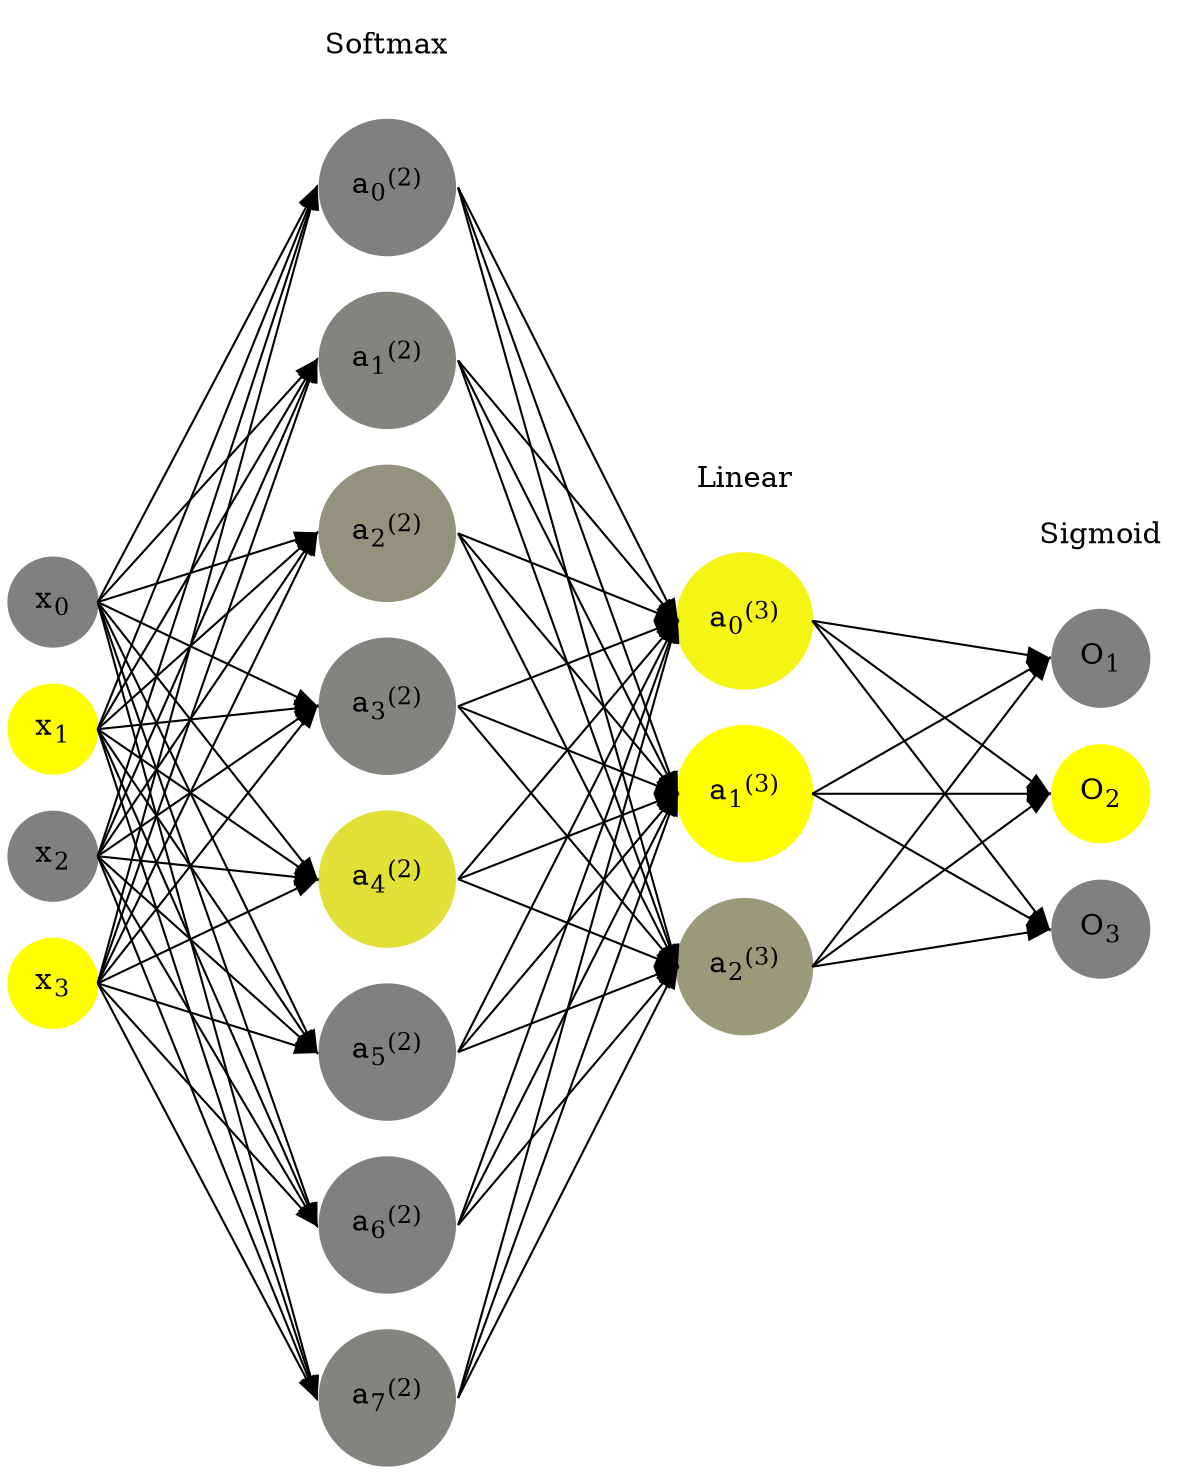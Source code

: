 digraph G {
	rankdir = LR;
	splines=false;
	edge[style=invis];
	ranksep= 1.4;
	{
	node [shape=circle, color="0.1667, 0.0, 0.5", style=filled, fillcolor="0.1667, 0.0, 0.5"];
	x0 [label=<x<sub>0</sub>>];
	}
	{
	node [shape=circle, color="0.1667, 1.0, 1.0", style=filled, fillcolor="0.1667, 1.0, 1.0"];
	x1 [label=<x<sub>1</sub>>];
	}
	{
	node [shape=circle, color="0.1667, 0.0, 0.5", style=filled, fillcolor="0.1667, 0.0, 0.5"];
	x2 [label=<x<sub>2</sub>>];
	}
	{
	node [shape=circle, color="0.1667, 1.0, 1.0", style=filled, fillcolor="0.1667, 1.0, 1.0"];
	x3 [label=<x<sub>3</sub>>];
	}
	{
	node [shape=circle, color="0.1667, 0.000441, 0.500221", style=filled, fillcolor="0.1667, 0.000441, 0.500221"];
	a02 [label=<a<sub>0</sub><sup>(2)</sup>>];
	}
	{
	node [shape=circle, color="0.1667, 0.033408, 0.516704", style=filled, fillcolor="0.1667, 0.033408, 0.516704"];
	a12 [label=<a<sub>1</sub><sup>(2)</sup>>];
	}
	{
	node [shape=circle, color="0.1667, 0.145238, 0.572619", style=filled, fillcolor="0.1667, 0.145238, 0.572619"];
	a22 [label=<a<sub>2</sub><sup>(2)</sup>>];
	}
	{
	node [shape=circle, color="0.1667, 0.031223, 0.515612", style=filled, fillcolor="0.1667, 0.031223, 0.515612"];
	a32 [label=<a<sub>3</sub><sup>(2)</sup>>];
	}
	{
	node [shape=circle, color="0.1667, 0.752446, 0.876223", style=filled, fillcolor="0.1667, 0.752446, 0.876223"];
	a42 [label=<a<sub>4</sub><sup>(2)</sup>>];
	}
	{
	node [shape=circle, color="0.1667, 0.000649, 0.500324", style=filled, fillcolor="0.1667, 0.000649, 0.500324"];
	a52 [label=<a<sub>5</sub><sup>(2)</sup>>];
	}
	{
	node [shape=circle, color="0.1667, 0.000180, 0.500090", style=filled, fillcolor="0.1667, 0.000180, 0.500090"];
	a62 [label=<a<sub>6</sub><sup>(2)</sup>>];
	}
	{
	node [shape=circle, color="0.1667, 0.036415, 0.518207", style=filled, fillcolor="0.1667, 0.036415, 0.518207"];
	a72 [label=<a<sub>7</sub><sup>(2)</sup>>];
	}
	{
	node [shape=circle, color="0.1667, 0.914093, 0.957046", style=filled, fillcolor="0.1667, 0.914093, 0.957046"];
	a03 [label=<a<sub>0</sub><sup>(3)</sup>>];
	}
	{
	node [shape=circle, color="0.1667, 3.118808, 2.059404", style=filled, fillcolor="0.1667, 3.118808, 2.059404"];
	a13 [label=<a<sub>1</sub><sup>(3)</sup>>];
	}
	{
	node [shape=circle, color="0.1667, 0.207112, 0.603556", style=filled, fillcolor="0.1667, 0.207112, 0.603556"];
	a23 [label=<a<sub>2</sub><sup>(3)</sup>>];
	}
	{
	node [shape=circle, color="0.1667, 0.0, 0.5", style=filled, fillcolor="0.1667, 0.0, 0.5"];
	O1 [label=<O<sub>1</sub>>];
	}
	{
	node [shape=circle, color="0.1667, 1.0, 1.0", style=filled, fillcolor="0.1667, 1.0, 1.0"];
	O2 [label=<O<sub>2</sub>>];
	}
	{
	node [shape=circle, color="0.1667, 0.0, 0.5", style=filled, fillcolor="0.1667, 0.0, 0.5"];
	O3 [label=<O<sub>3</sub>>];
	}
	{
	rank=same;
	x0->x1->x2->x3;
	}
	{
	rank=same;
	a02->a12->a22->a32->a42->a52->a62->a72;
	}
	{
	rank=same;
	a03->a13->a23;
	}
	{
	rank=same;
	O1->O2->O3;
	}
	l1 [shape=plaintext,label="Softmax"];
	l1->a02;
	{rank=same; l1;a02};
	l2 [shape=plaintext,label="Linear"];
	l2->a03;
	{rank=same; l2;a03};
	l3 [shape=plaintext,label="Sigmoid"];
	l3->O1;
	{rank=same; l3;O1};
edge[style=solid, tailport=e, headport=w];
	{x0;x1;x2;x3} -> {a02;a12;a22;a32;a42;a52;a62;a72};
	{a02;a12;a22;a32;a42;a52;a62;a72} -> {a03;a13;a23};
	{a03;a13;a23} -> {O1,O2,O3};
}